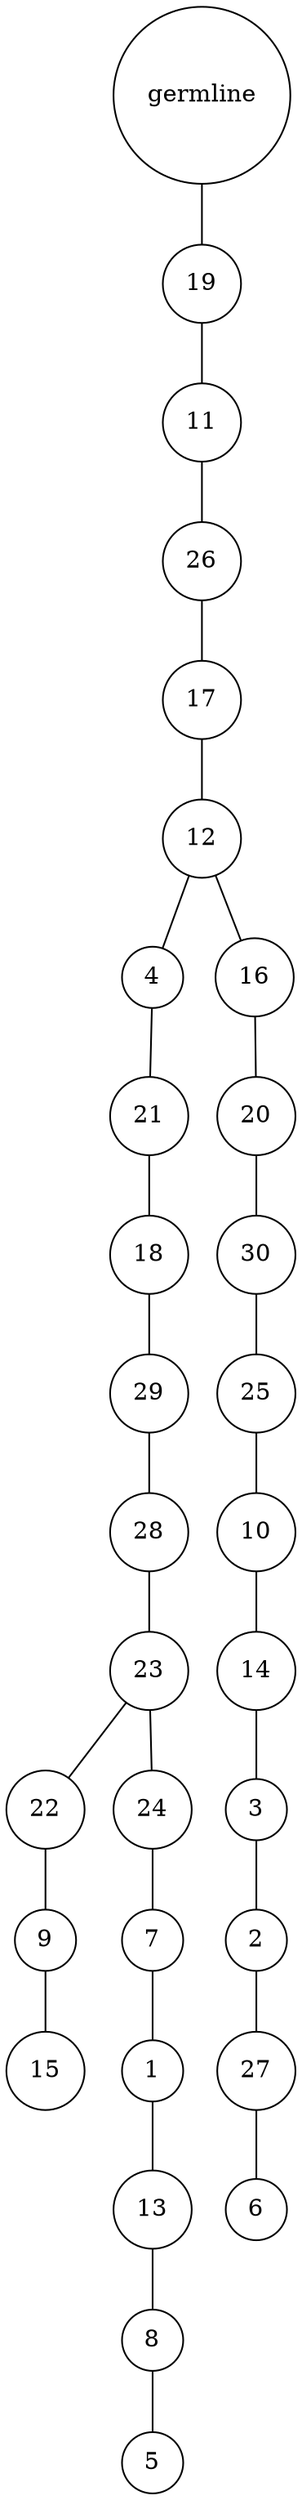 graph {
	rankdir=UD;
	splines=line;
	node [shape=circle]
	"0x7f38e9cce4f0" [label="germline"];
	"0x7f38e9cce520" [label="19"];
	"0x7f38e9cce4f0" -- "0x7f38e9cce520" ;
	"0x7f38e9cce550" [label="11"];
	"0x7f38e9cce520" -- "0x7f38e9cce550" ;
	"0x7f38e9cce580" [label="26"];
	"0x7f38e9cce550" -- "0x7f38e9cce580" ;
	"0x7f38e9cce5b0" [label="17"];
	"0x7f38e9cce580" -- "0x7f38e9cce5b0" ;
	"0x7f38e9cce5e0" [label="12"];
	"0x7f38e9cce5b0" -- "0x7f38e9cce5e0" ;
	"0x7f38e9cce610" [label="4"];
	"0x7f38e9cce5e0" -- "0x7f38e9cce610" ;
	"0x7f38e9cce640" [label="21"];
	"0x7f38e9cce610" -- "0x7f38e9cce640" ;
	"0x7f38e9cce670" [label="18"];
	"0x7f38e9cce640" -- "0x7f38e9cce670" ;
	"0x7f38e9cce6a0" [label="29"];
	"0x7f38e9cce670" -- "0x7f38e9cce6a0" ;
	"0x7f38e9cce6d0" [label="28"];
	"0x7f38e9cce6a0" -- "0x7f38e9cce6d0" ;
	"0x7f38e9cce700" [label="23"];
	"0x7f38e9cce6d0" -- "0x7f38e9cce700" ;
	"0x7f38e9cce730" [label="22"];
	"0x7f38e9cce700" -- "0x7f38e9cce730" ;
	"0x7f38e9cce760" [label="9"];
	"0x7f38e9cce730" -- "0x7f38e9cce760" ;
	"0x7f38e9cce790" [label="15"];
	"0x7f38e9cce760" -- "0x7f38e9cce790" ;
	"0x7f38e9cce7c0" [label="24"];
	"0x7f38e9cce700" -- "0x7f38e9cce7c0" ;
	"0x7f38e9cce7f0" [label="7"];
	"0x7f38e9cce7c0" -- "0x7f38e9cce7f0" ;
	"0x7f38e9cce820" [label="1"];
	"0x7f38e9cce7f0" -- "0x7f38e9cce820" ;
	"0x7f38e9cce850" [label="13"];
	"0x7f38e9cce820" -- "0x7f38e9cce850" ;
	"0x7f38e9cce880" [label="8"];
	"0x7f38e9cce850" -- "0x7f38e9cce880" ;
	"0x7f38e9cce8b0" [label="5"];
	"0x7f38e9cce880" -- "0x7f38e9cce8b0" ;
	"0x7f38e9cce8e0" [label="16"];
	"0x7f38e9cce5e0" -- "0x7f38e9cce8e0" ;
	"0x7f38e9cce910" [label="20"];
	"0x7f38e9cce8e0" -- "0x7f38e9cce910" ;
	"0x7f38e9cce940" [label="30"];
	"0x7f38e9cce910" -- "0x7f38e9cce940" ;
	"0x7f38e9cce970" [label="25"];
	"0x7f38e9cce940" -- "0x7f38e9cce970" ;
	"0x7f38e9cce9a0" [label="10"];
	"0x7f38e9cce970" -- "0x7f38e9cce9a0" ;
	"0x7f38e9cce9d0" [label="14"];
	"0x7f38e9cce9a0" -- "0x7f38e9cce9d0" ;
	"0x7f38e9ccea00" [label="3"];
	"0x7f38e9cce9d0" -- "0x7f38e9ccea00" ;
	"0x7f38e9ccea30" [label="2"];
	"0x7f38e9ccea00" -- "0x7f38e9ccea30" ;
	"0x7f38e9ccea60" [label="27"];
	"0x7f38e9ccea30" -- "0x7f38e9ccea60" ;
	"0x7f38e9ccea90" [label="6"];
	"0x7f38e9ccea60" -- "0x7f38e9ccea90" ;
}
